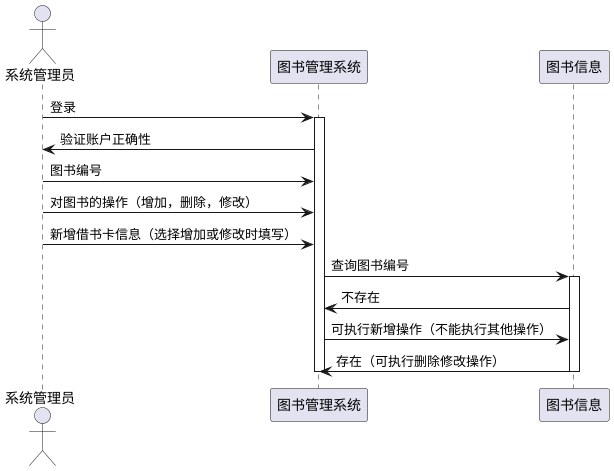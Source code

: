 @startuml
actor 系统管理员
participant "图书管理系统" as A
participant "图书信息" as C
系统管理员 -> A: 登录
activate A
A->系统管理员:验证账户正确性
系统管理员 -> A: 图书编号
系统管理员 -> A: 对图书的操作（增加，删除，修改）
系统管理员 -> A: 新增借书卡信息（选择增加或修改时填写）
A -> C: 查询图书编号
activate C
C-> A: 不存在
A ->C:可执行新增操作（不能执行其他操作）
C-> A: 存在（可执行删除修改操作）
deactivate C
deactivate A

@enduml